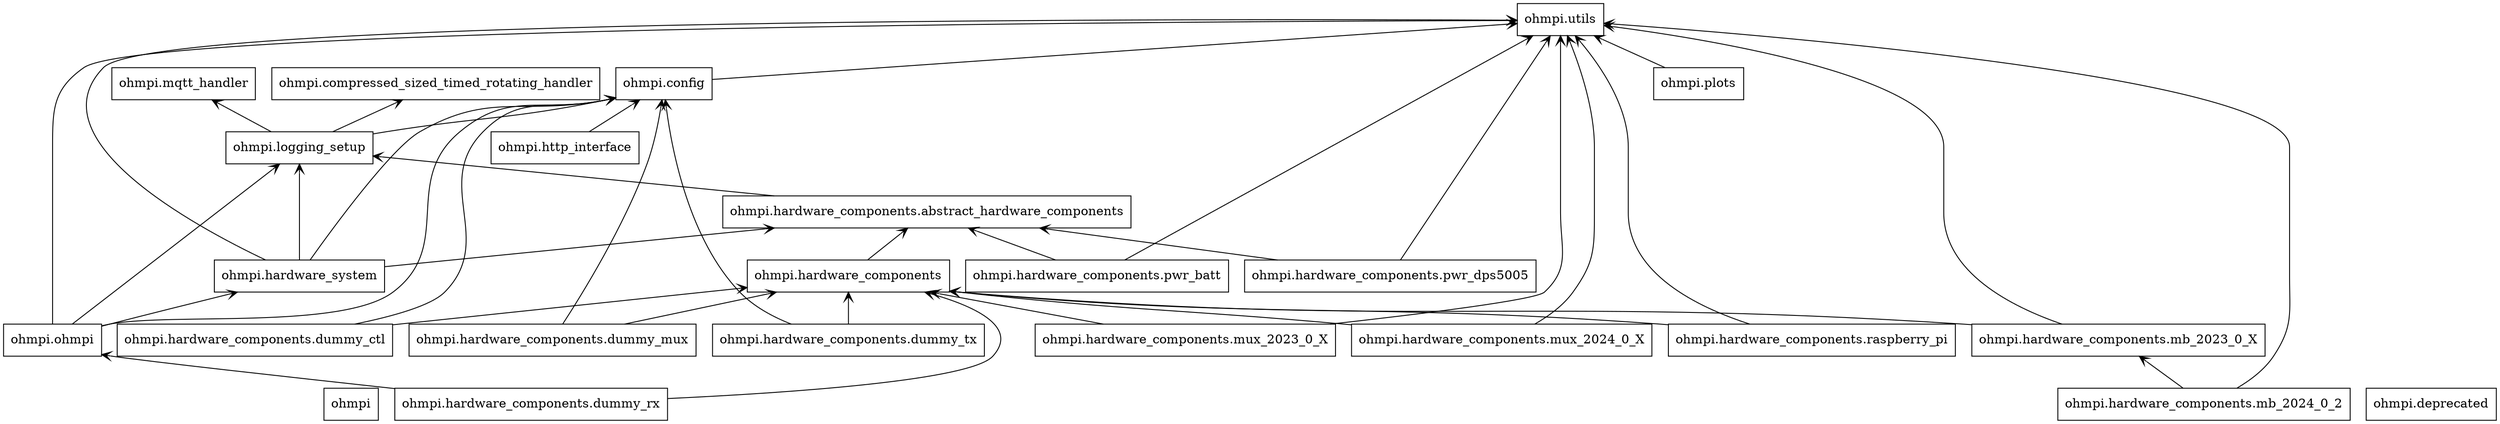 digraph "packages_uml_ohmpi" {
charset="utf-8"
rankdir=BT
"0" [label="ohmpi", shape="box"];
"1" [label="ohmpi.compressed_sized_timed_rotating_handler", shape="box"];
"2" [label="ohmpi.config", shape="box"];
"3" [label="ohmpi.deprecated", shape="box"];
"4" [label="ohmpi.hardware_components", shape="box"];
"5" [label="ohmpi.hardware_components.abstract_hardware_components", shape="box"];
"6" [label="ohmpi.hardware_components.dummy_ctl", shape="box"];
"7" [label="ohmpi.hardware_components.dummy_mux", shape="box"];
"8" [label="ohmpi.hardware_components.dummy_rx", shape="box"];
"9" [label="ohmpi.hardware_components.dummy_tx", shape="box"];
"10" [label="ohmpi.hardware_components.mb_2023_0_X", shape="box"];
"11" [label="ohmpi.hardware_components.mb_2024_0_2", shape="box"];
"12" [label="ohmpi.hardware_components.mux_2023_0_X", shape="box"];
"13" [label="ohmpi.hardware_components.mux_2024_0_X", shape="box"];
"14" [label="ohmpi.hardware_components.pwr_batt", shape="box"];
"15" [label="ohmpi.hardware_components.pwr_dps5005", shape="box"];
"16" [label="ohmpi.hardware_components.raspberry_pi", shape="box"];
"17" [label="ohmpi.hardware_system", shape="box"];
"18" [label="ohmpi.http_interface", shape="box"];
"19" [label="ohmpi.logging_setup", shape="box"];
"20" [label="ohmpi.mqtt_handler", shape="box"];
"21" [label="ohmpi.ohmpi", shape="box"];
"22" [label="ohmpi.plots", shape="box"];
"23" [label="ohmpi.utils", shape="box"];
"2" -> "23" [arrowhead="open", arrowtail="none"];
"4" -> "5" [arrowhead="open", arrowtail="none"];
"5" -> "19" [arrowhead="open", arrowtail="none"];
"6" -> "2" [arrowhead="open", arrowtail="none"];
"6" -> "4" [arrowhead="open", arrowtail="none"];
"7" -> "2" [arrowhead="open", arrowtail="none"];
"7" -> "4" [arrowhead="open", arrowtail="none"];
"8" -> "4" [arrowhead="open", arrowtail="none"];
"8" -> "21" [arrowhead="open", arrowtail="none"];
"9" -> "2" [arrowhead="open", arrowtail="none"];
"9" -> "4" [arrowhead="open", arrowtail="none"];
"10" -> "4" [arrowhead="open", arrowtail="none"];
"10" -> "23" [arrowhead="open", arrowtail="none"];
"11" -> "10" [arrowhead="open", arrowtail="none"];
"11" -> "23" [arrowhead="open", arrowtail="none"];
"12" -> "4" [arrowhead="open", arrowtail="none"];
"12" -> "23" [arrowhead="open", arrowtail="none"];
"13" -> "4" [arrowhead="open", arrowtail="none"];
"13" -> "23" [arrowhead="open", arrowtail="none"];
"14" -> "5" [arrowhead="open", arrowtail="none"];
"14" -> "23" [arrowhead="open", arrowtail="none"];
"15" -> "5" [arrowhead="open", arrowtail="none"];
"15" -> "23" [arrowhead="open", arrowtail="none"];
"16" -> "4" [arrowhead="open", arrowtail="none"];
"16" -> "23" [arrowhead="open", arrowtail="none"];
"17" -> "2" [arrowhead="open", arrowtail="none"];
"17" -> "5" [arrowhead="open", arrowtail="none"];
"17" -> "19" [arrowhead="open", arrowtail="none"];
"17" -> "23" [arrowhead="open", arrowtail="none"];
"18" -> "2" [arrowhead="open", arrowtail="none"];
"19" -> "1" [arrowhead="open", arrowtail="none"];
"19" -> "2" [arrowhead="open", arrowtail="none"];
"19" -> "20" [arrowhead="open", arrowtail="none"];
"21" -> "2" [arrowhead="open", arrowtail="none"];
"21" -> "17" [arrowhead="open", arrowtail="none"];
"21" -> "19" [arrowhead="open", arrowtail="none"];
"21" -> "23" [arrowhead="open", arrowtail="none"];
"22" -> "23" [arrowhead="open", arrowtail="none"];
}
